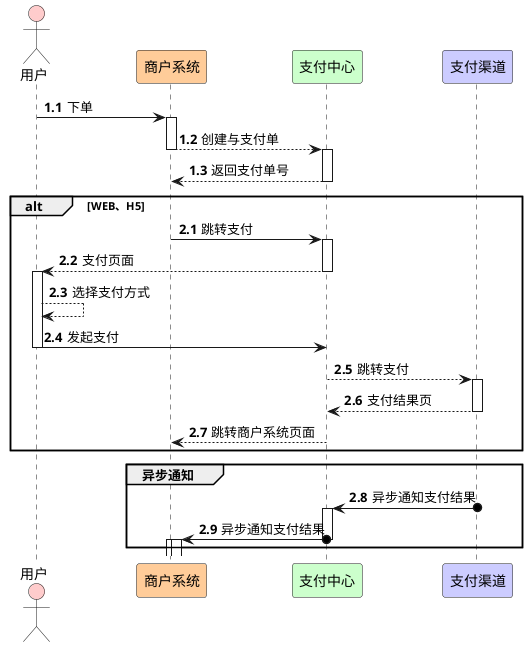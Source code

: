 @startuml
'https://plantuml.com/sequence-diagram

actor 用户 #FFCCCC
participant 商户系统 #FFCC99
participant 支付中心 #CCFFCC
participant 支付渠道 #CCCCFF


autonumber 1.1

用户 -> 商户系统: 下单

activate 商户系统
商户系统 --> 支付中心: 创建与支付单
deactivate 商户系统
activate 支付中心
支付中心 --> 商户系统: 返回支付单号
deactivate 支付中心


alt WEB、H5
autonumber 2.1

商户系统 -> 支付中心: 跳转支付

activate 支付中心
支付中心 --> 用户: 支付页面
deactivate 支付中心

activate 用户
用户 --> 用户: 选择支付方式
用户 -> 支付中心: 发起支付
deactivate 用户


支付中心 --> 支付渠道: 跳转支付
activate 支付渠道
支付渠道 --> 支付中心: 支付结果页
deactivate 支付渠道
支付中心 --> 商户系统: 跳转商户系统页面
end


group 异步通知
支付渠道 o-> 支付中心: 异步通知支付结果
activate 支付中心
支付中心 o-> 商户系统: 异步通知支付结果
deactivate 支付中心
activate 商户系统
activate 商户系统

end

@enduml
